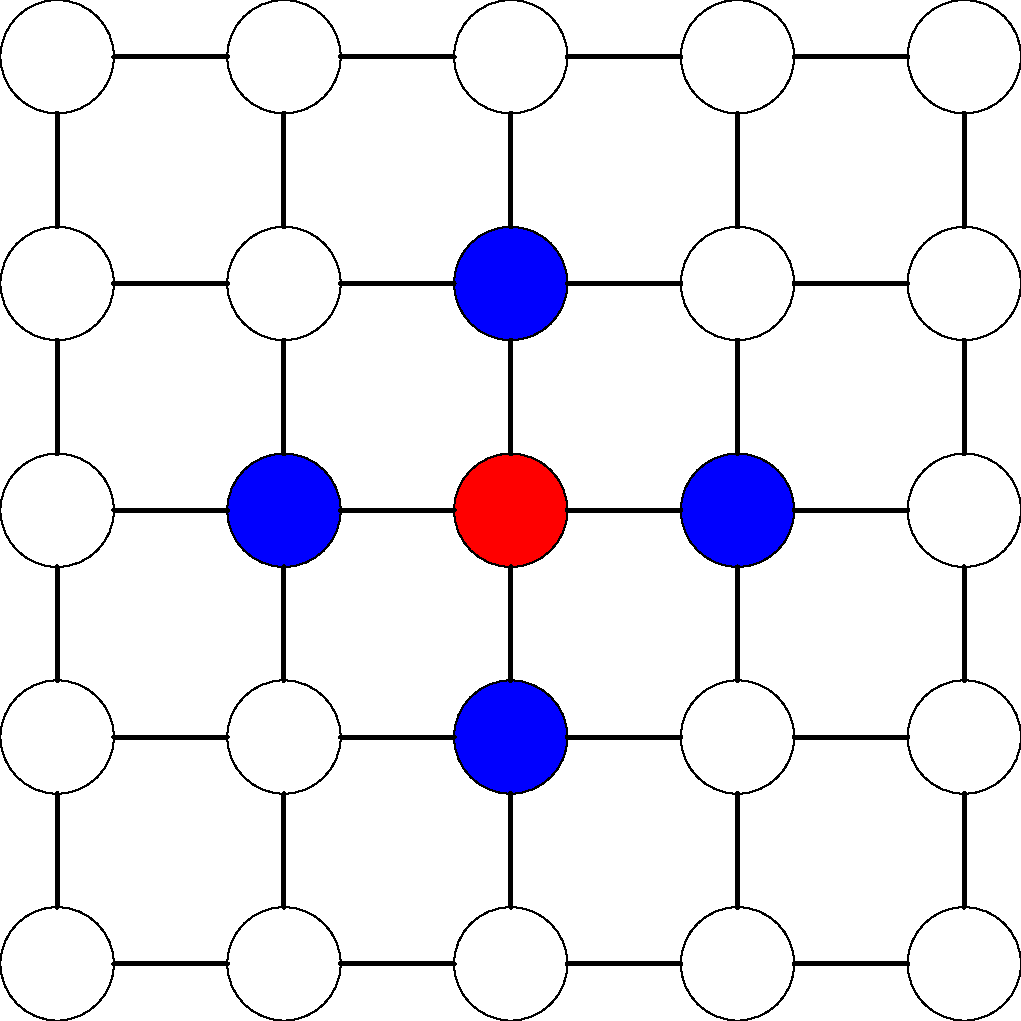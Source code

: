 settings.outformat ="png";
unitsize(2cm);

import graph;
void vertex(int n, int m, pen c){
    filldraw(circle((2*n, 2*m), 1/2), c);
}

void grid(int n, int m){
    for (int i = 0; i<n-1; ++i){
        for (int j = 0; j<m; ++j){
            draw((2*i +1/2, 2*j) -- (2*i + 3/2, 2*j), linewidth(2));
        }
    }
    for (int i = 0; i<n; ++i){
        for (int j = 0; j<m-1; ++j){
            draw((2*i, 2*j+1/2) -- (2*i, 2*j + 3/2), linewidth(2));
        }
    }
}

vertex(0, 0, white);
vertex(0, 1, white);
vertex(0, 2, white);
vertex(0, 3, white);
vertex(0, 4, white);
vertex(1, 0, white);
vertex(1, 1, white);
vertex(1, 2, blue);
vertex(1, 3, white);
vertex(1, 4, white);
vertex(2, 0, white);
vertex(2, 1, blue);
vertex(2, 2, red);
vertex(2, 3, blue);
vertex(2, 4, white);
vertex(3, 0, white);
vertex(3, 1, white);
vertex(3, 2, blue);
vertex(3, 3, white);
vertex(3, 4, white);
vertex(4, 0, white);
vertex(4, 1, white);
vertex(4, 2, white);
vertex(4, 3, white);
vertex(4, 4, white);
grid(5, 5);